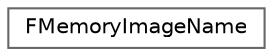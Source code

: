 digraph "Graphical Class Hierarchy"
{
 // INTERACTIVE_SVG=YES
 // LATEX_PDF_SIZE
  bgcolor="transparent";
  edge [fontname=Helvetica,fontsize=10,labelfontname=Helvetica,labelfontsize=10];
  node [fontname=Helvetica,fontsize=10,shape=box,height=0.2,width=0.4];
  rankdir="LR";
  Node0 [id="Node000000",label="FMemoryImageName",height=0.2,width=0.4,color="grey40", fillcolor="white", style="filled",URL="$d0/dd7/structFMemoryImageName.html",tooltip="Predictably sized structure for representing an FName in memory images while allowing the size to be ..."];
}
